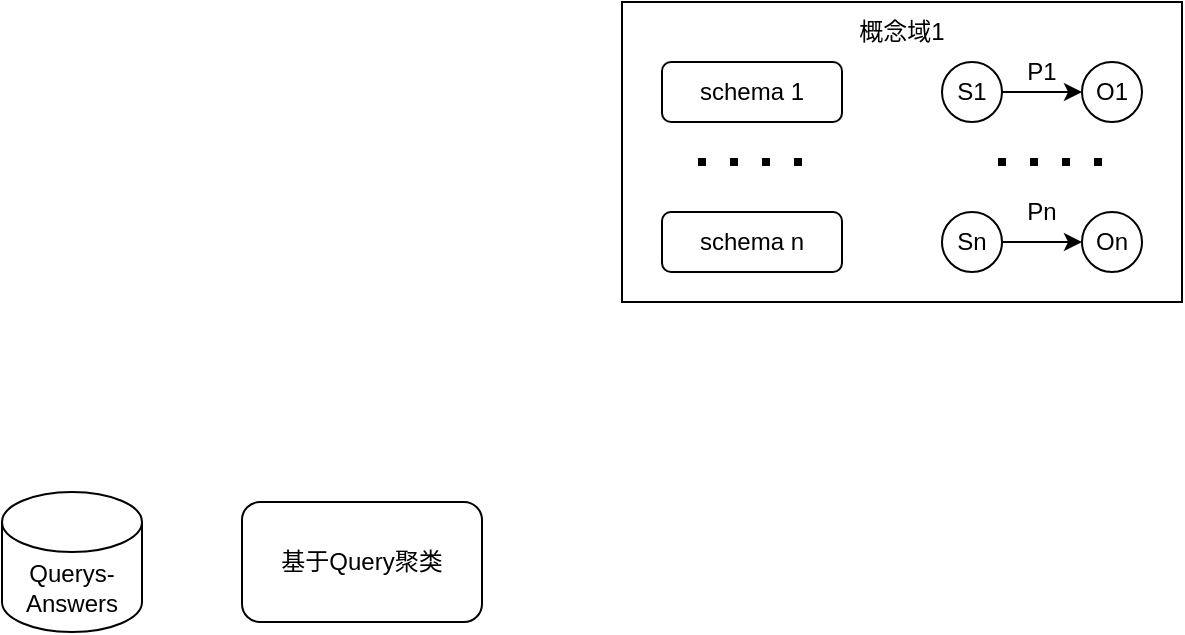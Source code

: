 <mxfile version="22.1.18" type="github">
  <diagram name="第 1 页" id="ddQislcmkxFMrAvWiCpP">
    <mxGraphModel dx="2074" dy="1180" grid="1" gridSize="10" guides="1" tooltips="1" connect="1" arrows="1" fold="1" page="1" pageScale="1" pageWidth="1200" pageHeight="500" math="0" shadow="0">
      <root>
        <mxCell id="0" />
        <mxCell id="1" parent="0" />
        <mxCell id="M43GIn8UgvVr8K3IV7Ii-1" value="Querys-Answers" style="shape=cylinder3;whiteSpace=wrap;html=1;boundedLbl=1;backgroundOutline=1;size=15;" vertex="1" parent="1">
          <mxGeometry x="30" y="265" width="70" height="70" as="geometry" />
        </mxCell>
        <mxCell id="M43GIn8UgvVr8K3IV7Ii-2" value="基于Query聚类" style="rounded=1;whiteSpace=wrap;html=1;" vertex="1" parent="1">
          <mxGeometry x="150" y="270" width="120" height="60" as="geometry" />
        </mxCell>
        <mxCell id="M43GIn8UgvVr8K3IV7Ii-8" value="" style="rounded=0;whiteSpace=wrap;html=1;" vertex="1" parent="1">
          <mxGeometry x="340" y="20" width="280" height="150" as="geometry" />
        </mxCell>
        <mxCell id="M43GIn8UgvVr8K3IV7Ii-9" value="schema 1" style="rounded=1;whiteSpace=wrap;html=1;" vertex="1" parent="1">
          <mxGeometry x="360" y="50" width="90" height="30" as="geometry" />
        </mxCell>
        <mxCell id="M43GIn8UgvVr8K3IV7Ii-11" value="schema n" style="rounded=1;whiteSpace=wrap;html=1;" vertex="1" parent="1">
          <mxGeometry x="360" y="125" width="90" height="30" as="geometry" />
        </mxCell>
        <mxCell id="M43GIn8UgvVr8K3IV7Ii-13" value="" style="endArrow=none;dashed=1;html=1;dashPattern=1 3;strokeWidth=4;rounded=0;" edge="1" parent="1">
          <mxGeometry width="50" height="50" relative="1" as="geometry">
            <mxPoint x="430" y="100" as="sourcePoint" />
            <mxPoint x="370" y="100" as="targetPoint" />
          </mxGeometry>
        </mxCell>
        <mxCell id="M43GIn8UgvVr8K3IV7Ii-18" value="" style="group" vertex="1" connectable="0" parent="1">
          <mxGeometry x="500" y="40" width="100" height="40" as="geometry" />
        </mxCell>
        <mxCell id="M43GIn8UgvVr8K3IV7Ii-14" value="S1" style="ellipse;whiteSpace=wrap;html=1;aspect=fixed;" vertex="1" parent="M43GIn8UgvVr8K3IV7Ii-18">
          <mxGeometry y="10" width="30" height="30" as="geometry" />
        </mxCell>
        <mxCell id="M43GIn8UgvVr8K3IV7Ii-15" value="O1" style="ellipse;whiteSpace=wrap;html=1;aspect=fixed;" vertex="1" parent="M43GIn8UgvVr8K3IV7Ii-18">
          <mxGeometry x="70" y="10" width="30" height="30" as="geometry" />
        </mxCell>
        <mxCell id="M43GIn8UgvVr8K3IV7Ii-16" value="" style="edgeStyle=orthogonalEdgeStyle;rounded=0;orthogonalLoop=1;jettySize=auto;html=1;" edge="1" parent="M43GIn8UgvVr8K3IV7Ii-18" source="M43GIn8UgvVr8K3IV7Ii-14" target="M43GIn8UgvVr8K3IV7Ii-15">
          <mxGeometry relative="1" as="geometry" />
        </mxCell>
        <mxCell id="M43GIn8UgvVr8K3IV7Ii-17" value="P1" style="text;html=1;strokeColor=none;fillColor=none;align=center;verticalAlign=middle;whiteSpace=wrap;rounded=0;" vertex="1" parent="M43GIn8UgvVr8K3IV7Ii-18">
          <mxGeometry x="25" width="50" height="30" as="geometry" />
        </mxCell>
        <mxCell id="M43GIn8UgvVr8K3IV7Ii-19" value="Sn" style="ellipse;whiteSpace=wrap;html=1;aspect=fixed;" vertex="1" parent="1">
          <mxGeometry x="500" y="125" width="30" height="30" as="geometry" />
        </mxCell>
        <mxCell id="M43GIn8UgvVr8K3IV7Ii-20" value="On" style="ellipse;whiteSpace=wrap;html=1;aspect=fixed;" vertex="1" parent="1">
          <mxGeometry x="570" y="125" width="30" height="30" as="geometry" />
        </mxCell>
        <mxCell id="M43GIn8UgvVr8K3IV7Ii-21" value="" style="edgeStyle=orthogonalEdgeStyle;rounded=0;orthogonalLoop=1;jettySize=auto;html=1;" edge="1" parent="1" source="M43GIn8UgvVr8K3IV7Ii-19" target="M43GIn8UgvVr8K3IV7Ii-20">
          <mxGeometry relative="1" as="geometry" />
        </mxCell>
        <mxCell id="M43GIn8UgvVr8K3IV7Ii-27" value="Pn" style="text;html=1;strokeColor=none;fillColor=none;align=center;verticalAlign=middle;whiteSpace=wrap;rounded=0;" vertex="1" parent="1">
          <mxGeometry x="520" y="110" width="60" height="30" as="geometry" />
        </mxCell>
        <mxCell id="M43GIn8UgvVr8K3IV7Ii-28" value="" style="endArrow=none;dashed=1;html=1;dashPattern=1 3;strokeWidth=4;rounded=0;" edge="1" parent="1">
          <mxGeometry width="50" height="50" relative="1" as="geometry">
            <mxPoint x="580" y="100" as="sourcePoint" />
            <mxPoint x="520" y="100" as="targetPoint" />
          </mxGeometry>
        </mxCell>
        <mxCell id="M43GIn8UgvVr8K3IV7Ii-29" value="概念域1" style="text;html=1;strokeColor=none;fillColor=none;align=center;verticalAlign=middle;whiteSpace=wrap;rounded=0;" vertex="1" parent="1">
          <mxGeometry x="450" y="20" width="60" height="30" as="geometry" />
        </mxCell>
      </root>
    </mxGraphModel>
  </diagram>
</mxfile>
